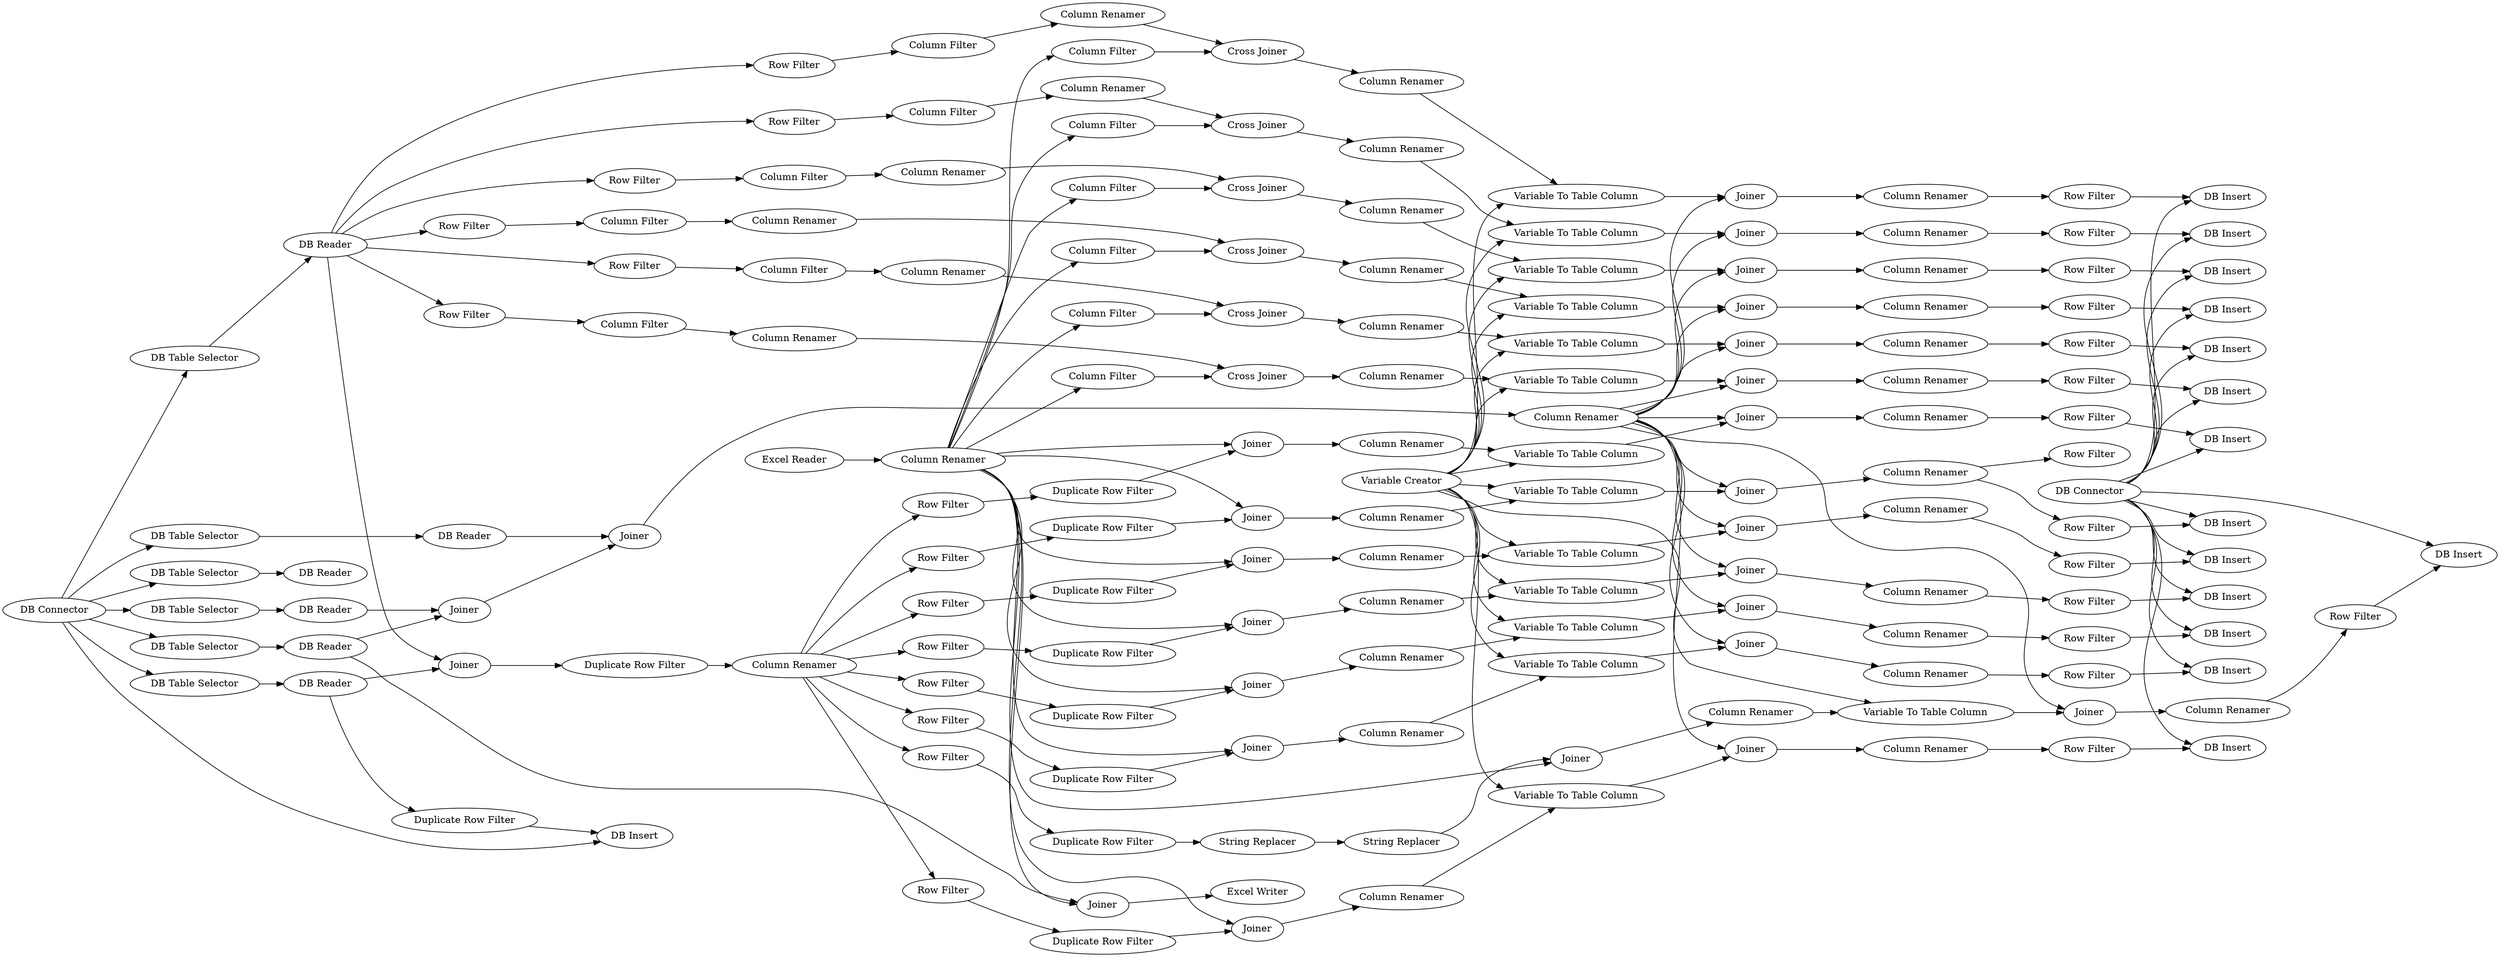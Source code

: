 digraph {
	1 [label="Excel Reader"]
	2 [label="DB Connector"]
	4 [label="DB Table Selector"]
	9 [label="DB Table Selector"]
	10 [label="DB Table Selector"]
	11 [label="DB Reader"]
	12 [label="DB Table Selector"]
	16 [label="DB Reader"]
	17 [label="Column Renamer"]
	18 [label=Joiner]
	19 [label="Column Renamer"]
	20 [label="Row Filter"]
	21 [label="Row Filter"]
	22 [label="Row Filter"]
	26 [label="Duplicate Row Filter"]
	27 [label="Duplicate Row Filter"]
	28 [label="Duplicate Row Filter"]
	31 [label="Duplicate Row Filter"]
	32 [label="Row Filter"]
	35 [label="Duplicate Row Filter"]
	36 [label="Row Filter"]
	43 [label="Duplicate Row Filter"]
	44 [label="Row Filter"]
	49 [label="Duplicate Row Filter"]
	50 [label="Row Filter"]
	51 [label="Duplicate Row Filter"]
	52 [label="Row Filter"]
	55 [label=Joiner]
	56 [label=Joiner]
	57 [label=Joiner]
	58 [label=Joiner]
	59 [label=Joiner]
	60 [label=Joiner]
	61 [label=Joiner]
	62 [label=Joiner]
	64 [label="String Replacer"]
	65 [label="String Replacer"]
	67 [label="Column Filter"]
	68 [label="Row Filter"]
	69 [label="Column Filter"]
	70 [label="Column Renamer"]
	71 [label="Cross Joiner"]
	72 [label="Row Filter"]
	73 [label="Column Filter"]
	74 [label="Column Renamer"]
	75 [label="Cross Joiner"]
	76 [label="Column Filter"]
	77 [label="Row Filter"]
	78 [label="Column Filter"]
	79 [label="Column Renamer"]
	80 [label="Cross Joiner"]
	81 [label="Column Filter"]
	82 [label="Column Renamer"]
	83 [label="Cross Joiner"]
	84 [label="Column Filter"]
	85 [label="Row Filter"]
	86 [label="Column Filter"]
	87 [label="Column Renamer"]
	88 [label="Cross Joiner"]
	89 [label="Column Filter"]
	90 [label="Row Filter"]
	91 [label="Column Filter"]
	92 [label="Row Filter"]
	93 [label="Column Filter"]
	94 [label="Column Renamer"]
	95 [label="Cross Joiner"]
	96 [label="Column Filter"]
	97 [label="DB Insert"]
	98 [label="DB Reader"]
	99 [label="Column Renamer"]
	142 [label="Variable Creator"]
	143 [label="Variable To Table Column"]
	144 [label="Duplicate Row Filter"]
	145 [label="Duplicate Row Filter"]
	146 [label="DB Insert"]
	147 [label=Joiner]
	148 [label="DB Table Selector"]
	149 [label="DB Reader"]
	150 [label="DB Reader"]
	151 [label="Column Renamer"]
	152 [label="Row Filter"]
	153 [label="Row Filter"]
	154 [label="DB Table Selector"]
	155 [label="DB Reader"]
	156 [label=Joiner]
	157 [label=Joiner]
	158 [label="Column Renamer"]
	159 [label="Variable To Table Column"]
	160 [label="Row Filter"]
	161 [label=Joiner]
	162 [label="DB Insert"]
	163 [label="Column Renamer"]
	164 [label="Column Renamer"]
	165 [label="Variable To Table Column"]
	166 [label="Row Filter"]
	167 [label=Joiner]
	168 [label="DB Insert"]
	169 [label="Column Renamer"]
	170 [label="Column Renamer"]
	171 [label="Variable To Table Column"]
	172 [label="Row Filter"]
	173 [label=Joiner]
	174 [label="DB Insert"]
	175 [label="Column Renamer"]
	176 [label="Column Renamer"]
	177 [label="Variable To Table Column"]
	178 [label="Row Filter"]
	179 [label=Joiner]
	180 [label="DB Insert"]
	181 [label="Column Renamer"]
	182 [label="Column Renamer"]
	183 [label="Variable To Table Column"]
	184 [label="Row Filter"]
	185 [label=Joiner]
	186 [label="DB Insert"]
	187 [label="Column Renamer"]
	188 [label="Column Renamer"]
	189 [label="Variable To Table Column"]
	190 [label="Row Filter"]
	191 [label=Joiner]
	192 [label="DB Insert"]
	193 [label="Column Renamer"]
	194 [label="Column Renamer"]
	195 [label="Variable To Table Column"]
	196 [label="Row Filter"]
	197 [label="DB Insert"]
	198 [label=Joiner]
	199 [label="Column Renamer"]
	200 [label="Column Renamer"]
	201 [label="Column Renamer"]
	202 [label="Variable To Table Column"]
	203 [label="Row Filter"]
	204 [label=Joiner]
	205 [label="Column Renamer"]
	206 [label="Variable To Table Column"]
	207 [label="Column Renamer"]
	208 [label=Joiner]
	209 [label="Row Filter"]
	210 [label="Column Renamer"]
	211 [label="Variable To Table Column"]
	212 [label="Column Renamer"]
	213 [label=Joiner]
	214 [label="Row Filter"]
	215 [label="Column Renamer"]
	216 [label="Variable To Table Column"]
	217 [label="Column Renamer"]
	218 [label=Joiner]
	219 [label="Row Filter"]
	220 [label="Column Renamer"]
	221 [label="Variable To Table Column"]
	222 [label="Column Renamer"]
	223 [label=Joiner]
	224 [label="Row Filter"]
	225 [label="Column Renamer"]
	226 [label="Variable To Table Column"]
	227 [label="Column Renamer"]
	228 [label=Joiner]
	229 [label="Row Filter"]
	230 [label="Column Renamer"]
	231 [label="DB Connector"]
	232 [label="DB Insert"]
	233 [label="DB Insert"]
	234 [label="DB Insert"]
	235 [label="DB Insert"]
	236 [label="DB Insert"]
	237 [label="DB Insert"]
	238 [label=Joiner]
	239 [label="Excel Writer"]
	1 -> 17
	2 -> 4
	2 -> 10
	2 -> 9
	2 -> 12
	2 -> 148
	2 -> 154
	2 -> 146
	4 -> 16
	9 -> 11
	10 -> 98
	11 -> 145
	11 -> 18
	12 -> 149
	16 -> 18
	16 -> 85
	16 -> 90
	16 -> 92
	16 -> 68
	16 -> 72
	16 -> 77
	17 -> 55
	17 -> 57
	17 -> 56
	17 -> 59
	17 -> 58
	17 -> 61
	17 -> 60
	17 -> 62
	17 -> 81
	17 -> 84
	17 -> 89
	17 -> 67
	17 -> 76
	17 -> 96
	17 -> 238
	18 -> 144
	19 -> 22
	19 -> 21
	19 -> 20
	19 -> 50
	19 -> 52
	19 -> 32
	19 -> 36
	19 -> 44
	20 -> 26
	21 -> 27
	22 -> 28
	26 -> 55
	27 -> 56
	28 -> 57
	31 -> 64
	32 -> 31
	35 -> 60
	36 -> 35
	43 -> 58
	44 -> 43
	49 -> 61
	50 -> 49
	51 -> 62
	52 -> 51
	55 -> 99
	56 -> 164
	57 -> 170
	58 -> 188
	59 -> 182
	60 -> 176
	61 -> 194
	62 -> 199
	64 -> 65
	65 -> 59
	67 -> 71
	68 -> 69
	69 -> 70
	70 -> 71
	71 -> 201
	72 -> 73
	73 -> 74
	74 -> 75
	75 -> 207
	76 -> 75
	77 -> 78
	78 -> 79
	79 -> 80
	80 -> 212
	81 -> 80
	82 -> 83
	83 -> 217
	84 -> 83
	85 -> 86
	86 -> 82
	87 -> 88
	88 -> 222
	89 -> 88
	90 -> 91
	91 -> 87
	92 -> 93
	93 -> 94
	94 -> 95
	95 -> 227
	96 -> 95
	99 -> 143
	142 -> 143
	142 -> 159
	142 -> 171
	142 -> 165
	142 -> 189
	142 -> 183
	142 -> 177
	142 -> 206
	142 -> 202
	142 -> 195
	142 -> 221
	142 -> 216
	142 -> 211
	142 -> 226
	143 -> 147
	144 -> 19
	145 -> 146
	147 -> 151
	148 -> 150
	149 -> 156
	149 -> 238
	150 -> 157
	151 -> 153
	151 -> 152
	153 -> 97
	154 -> 155
	155 -> 156
	156 -> 157
	157 -> 158
	158 -> 147
	158 -> 191
	158 -> 185
	158 -> 179
	158 -> 173
	158 -> 167
	158 -> 161
	158 -> 223
	158 -> 218
	158 -> 213
	158 -> 208
	158 -> 204
	158 -> 198
	158 -> 228
	159 -> 161
	160 -> 162
	161 -> 163
	163 -> 160
	164 -> 159
	165 -> 167
	166 -> 168
	167 -> 169
	169 -> 166
	170 -> 165
	171 -> 173
	172 -> 174
	173 -> 175
	175 -> 172
	176 -> 171
	177 -> 179
	178 -> 180
	179 -> 181
	181 -> 178
	182 -> 177
	183 -> 185
	184 -> 186
	185 -> 187
	187 -> 184
	188 -> 183
	189 -> 191
	190 -> 192
	191 -> 193
	193 -> 190
	194 -> 189
	195 -> 198
	196 -> 197
	198 -> 200
	199 -> 195
	200 -> 196
	201 -> 202
	202 -> 204
	203 -> 234
	204 -> 205
	205 -> 203
	206 -> 208
	207 -> 206
	208 -> 210
	209 -> 237
	210 -> 209
	211 -> 213
	212 -> 211
	213 -> 215
	214 -> 236
	215 -> 214
	216 -> 218
	217 -> 216
	218 -> 220
	219 -> 232
	220 -> 219
	221 -> 223
	222 -> 221
	223 -> 225
	224 -> 235
	225 -> 224
	226 -> 228
	227 -> 226
	228 -> 230
	229 -> 233
	230 -> 229
	231 -> 237
	231 -> 236
	231 -> 235
	231 -> 234
	231 -> 233
	231 -> 232
	231 -> 197
	231 -> 192
	231 -> 162
	231 -> 174
	231 -> 168
	231 -> 180
	231 -> 186
	231 -> 97
	238 -> 239
	rankdir=LR
}

